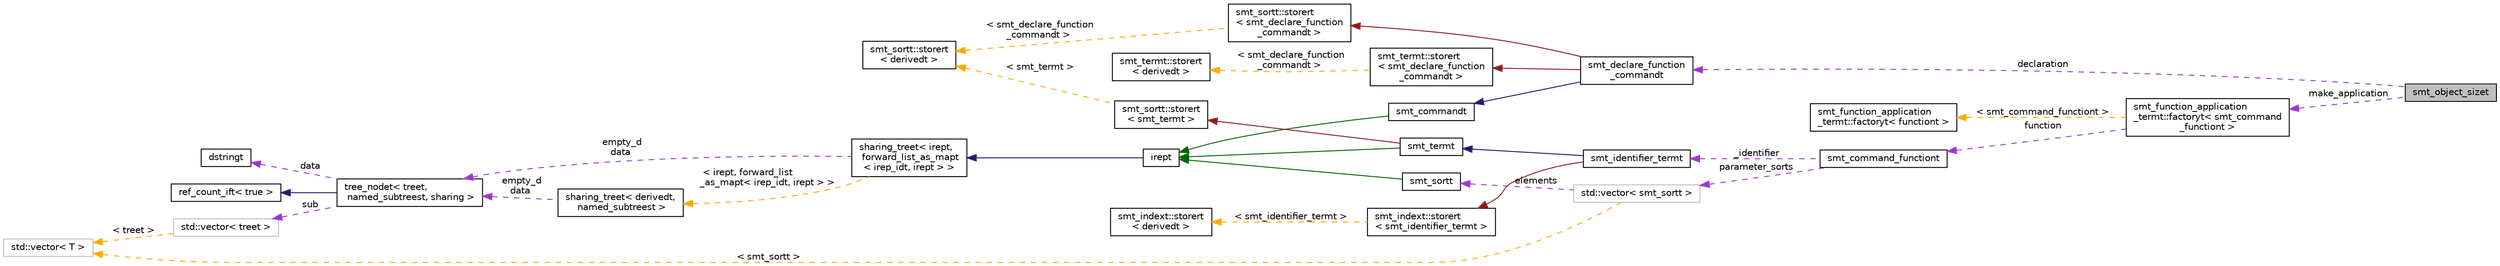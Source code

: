 digraph "smt_object_sizet"
{
 // LATEX_PDF_SIZE
  bgcolor="transparent";
  edge [fontname="Helvetica",fontsize="10",labelfontname="Helvetica",labelfontsize="10"];
  node [fontname="Helvetica",fontsize="10",shape=record];
  rankdir="LR";
  Node1 [label="smt_object_sizet",height=0.2,width=0.4,color="black", fillcolor="grey75", style="filled", fontcolor="black",tooltip="Specifics of how the object size lookup is implemented in SMT terms."];
  Node2 -> Node1 [dir="back",color="darkorchid3",fontsize="10",style="dashed",label=" declaration" ,fontname="Helvetica"];
  Node2 [label="smt_declare_function\l_commandt",height=0.2,width=0.4,color="black",URL="$classsmt__declare__function__commandt.html",tooltip=" "];
  Node3 -> Node2 [dir="back",color="midnightblue",fontsize="10",style="solid",fontname="Helvetica"];
  Node3 [label="smt_commandt",height=0.2,width=0.4,color="black",URL="$classsmt__commandt.html",tooltip=" "];
  Node4 -> Node3 [dir="back",color="darkgreen",fontsize="10",style="solid",fontname="Helvetica"];
  Node4 [label="irept",height=0.2,width=0.4,color="black",URL="$classirept.html",tooltip="There are a large number of kinds of tree structured or tree-like data in CPROVER."];
  Node5 -> Node4 [dir="back",color="midnightblue",fontsize="10",style="solid",fontname="Helvetica"];
  Node5 [label="sharing_treet\< irept,\l forward_list_as_mapt\l\< irep_idt, irept \> \>",height=0.2,width=0.4,color="black",URL="$classsharing__treet.html",tooltip=" "];
  Node6 -> Node5 [dir="back",color="darkorchid3",fontsize="10",style="dashed",label=" empty_d\ndata" ,fontname="Helvetica"];
  Node6 [label="tree_nodet\< treet,\l named_subtreest, sharing \>",height=0.2,width=0.4,color="black",URL="$classtree__nodet.html",tooltip="A node with data in a tree, it contains:"];
  Node7 -> Node6 [dir="back",color="midnightblue",fontsize="10",style="solid",fontname="Helvetica"];
  Node7 [label="ref_count_ift\< true \>",height=0.2,width=0.4,color="black",URL="$structref__count__ift_3_01true_01_4.html",tooltip=" "];
  Node8 -> Node6 [dir="back",color="darkorchid3",fontsize="10",style="dashed",label=" sub" ,fontname="Helvetica"];
  Node8 [label="std::vector\< treet \>",height=0.2,width=0.4,color="grey75",tooltip=" "];
  Node9 -> Node8 [dir="back",color="orange",fontsize="10",style="dashed",label=" \< treet \>" ,fontname="Helvetica"];
  Node9 [label="std::vector\< T \>",height=0.2,width=0.4,color="grey75",tooltip="STL class."];
  Node11 -> Node6 [dir="back",color="darkorchid3",fontsize="10",style="dashed",label=" data" ,fontname="Helvetica"];
  Node11 [label="dstringt",height=0.2,width=0.4,color="black",URL="$classdstringt.html",tooltip="dstringt has one field, an unsigned integer no which is an index into a static table of strings."];
  Node12 -> Node5 [dir="back",color="orange",fontsize="10",style="dashed",label=" \< irept, forward_list\l_as_mapt\< irep_idt, irept \> \>" ,fontname="Helvetica"];
  Node12 [label="sharing_treet\< derivedt,\l named_subtreest \>",height=0.2,width=0.4,color="black",URL="$classsharing__treet.html",tooltip="Base class for tree-like data structures with sharing."];
  Node6 -> Node12 [dir="back",color="darkorchid3",fontsize="10",style="dashed",label=" empty_d\ndata" ,fontname="Helvetica"];
  Node13 -> Node2 [dir="back",color="firebrick4",fontsize="10",style="solid",fontname="Helvetica"];
  Node13 [label="smt_sortt::storert\l\< smt_declare_function\l_commandt \>",height=0.2,width=0.4,color="black",URL="$classsmt__sortt_1_1storert.html",tooltip=" "];
  Node14 -> Node13 [dir="back",color="orange",fontsize="10",style="dashed",label=" \< smt_declare_function\l_commandt \>" ,fontname="Helvetica"];
  Node14 [label="smt_sortt::storert\l\< derivedt \>",height=0.2,width=0.4,color="black",URL="$classsmt__sortt_1_1storert.html",tooltip="Class for adding the ability to up and down cast smt_sortt to and from irept."];
  Node15 -> Node2 [dir="back",color="firebrick4",fontsize="10",style="solid",fontname="Helvetica"];
  Node15 [label="smt_termt::storert\l\< smt_declare_function\l_commandt \>",height=0.2,width=0.4,color="black",URL="$classsmt__termt_1_1storert.html",tooltip=" "];
  Node16 -> Node15 [dir="back",color="orange",fontsize="10",style="dashed",label=" \< smt_declare_function\l_commandt \>" ,fontname="Helvetica"];
  Node16 [label="smt_termt::storert\l\< derivedt \>",height=0.2,width=0.4,color="black",URL="$classsmt__termt_1_1storert.html",tooltip="Class for adding the ability to up and down cast smt_termt to and from irept."];
  Node17 -> Node1 [dir="back",color="darkorchid3",fontsize="10",style="dashed",label=" make_application" ,fontname="Helvetica"];
  Node17 [label="smt_function_application\l_termt::factoryt\< smt_command\l_functiont \>",height=0.2,width=0.4,color="black",URL="$classsmt__function__application__termt_1_1factoryt.html",tooltip=" "];
  Node18 -> Node17 [dir="back",color="darkorchid3",fontsize="10",style="dashed",label=" function" ,fontname="Helvetica"];
  Node18 [label="smt_command_functiont",height=0.2,width=0.4,color="black",URL="$classsmt__command__functiont.html",tooltip="A function generated from a command."];
  Node19 -> Node18 [dir="back",color="darkorchid3",fontsize="10",style="dashed",label=" _identifier" ,fontname="Helvetica"];
  Node19 [label="smt_identifier_termt",height=0.2,width=0.4,color="black",URL="$classsmt__identifier__termt.html",tooltip="Stores identifiers in unescaped and unquoted form."];
  Node20 -> Node19 [dir="back",color="midnightblue",fontsize="10",style="solid",fontname="Helvetica"];
  Node20 [label="smt_termt",height=0.2,width=0.4,color="black",URL="$classsmt__termt.html",tooltip=" "];
  Node4 -> Node20 [dir="back",color="darkgreen",fontsize="10",style="solid",fontname="Helvetica"];
  Node21 -> Node20 [dir="back",color="firebrick4",fontsize="10",style="solid",fontname="Helvetica"];
  Node21 [label="smt_sortt::storert\l\< smt_termt \>",height=0.2,width=0.4,color="black",URL="$classsmt__sortt_1_1storert.html",tooltip=" "];
  Node14 -> Node21 [dir="back",color="orange",fontsize="10",style="dashed",label=" \< smt_termt \>" ,fontname="Helvetica"];
  Node22 -> Node19 [dir="back",color="firebrick4",fontsize="10",style="solid",fontname="Helvetica"];
  Node22 [label="smt_indext::storert\l\< smt_identifier_termt \>",height=0.2,width=0.4,color="black",URL="$classsmt__indext_1_1storert.html",tooltip=" "];
  Node23 -> Node22 [dir="back",color="orange",fontsize="10",style="dashed",label=" \< smt_identifier_termt \>" ,fontname="Helvetica"];
  Node23 [label="smt_indext::storert\l\< derivedt \>",height=0.2,width=0.4,color="black",URL="$classsmt__indext_1_1storert.html",tooltip="Class for adding the ability to up and down cast smt_indext to and from irept."];
  Node24 -> Node18 [dir="back",color="darkorchid3",fontsize="10",style="dashed",label=" parameter_sorts" ,fontname="Helvetica"];
  Node24 [label="std::vector\< smt_sortt \>",height=0.2,width=0.4,color="grey75",tooltip=" "];
  Node25 -> Node24 [dir="back",color="darkorchid3",fontsize="10",style="dashed",label=" elements" ,fontname="Helvetica"];
  Node25 [label="smt_sortt",height=0.2,width=0.4,color="black",URL="$classsmt__sortt.html",tooltip=" "];
  Node4 -> Node25 [dir="back",color="darkgreen",fontsize="10",style="solid",fontname="Helvetica"];
  Node9 -> Node24 [dir="back",color="orange",fontsize="10",style="dashed",label=" \< smt_sortt \>" ,fontname="Helvetica"];
  Node26 -> Node17 [dir="back",color="orange",fontsize="10",style="dashed",label=" \< smt_command_functiont \>" ,fontname="Helvetica"];
  Node26 [label="smt_function_application\l_termt::factoryt\< functiont \>",height=0.2,width=0.4,color="black",URL="$classsmt__function__application__termt_1_1factoryt.html",tooltip=" "];
}

